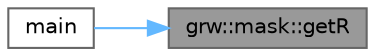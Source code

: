 digraph "grw::mask::getR"
{
 // LATEX_PDF_SIZE
  bgcolor="transparent";
  edge [fontname=Helvetica,fontsize=10,labelfontname=Helvetica,labelfontsize=10];
  node [fontname=Helvetica,fontsize=10,shape=box,height=0.2,width=0.4];
  rankdir="RL";
  Node1 [label="grw::mask::getR",height=0.2,width=0.4,color="gray40", fillcolor="grey60", style="filled", fontcolor="black",tooltip="Get the red color from a color."];
  Node1 -> Node2 [dir="back",color="steelblue1",style="solid"];
  Node2 [label="main",height=0.2,width=0.4,color="grey40", fillcolor="white", style="filled",URL="$main_07graph_08_8cpp.html#a840291bc02cba5474a4cb46a9b9566fe",tooltip=" "];
}
